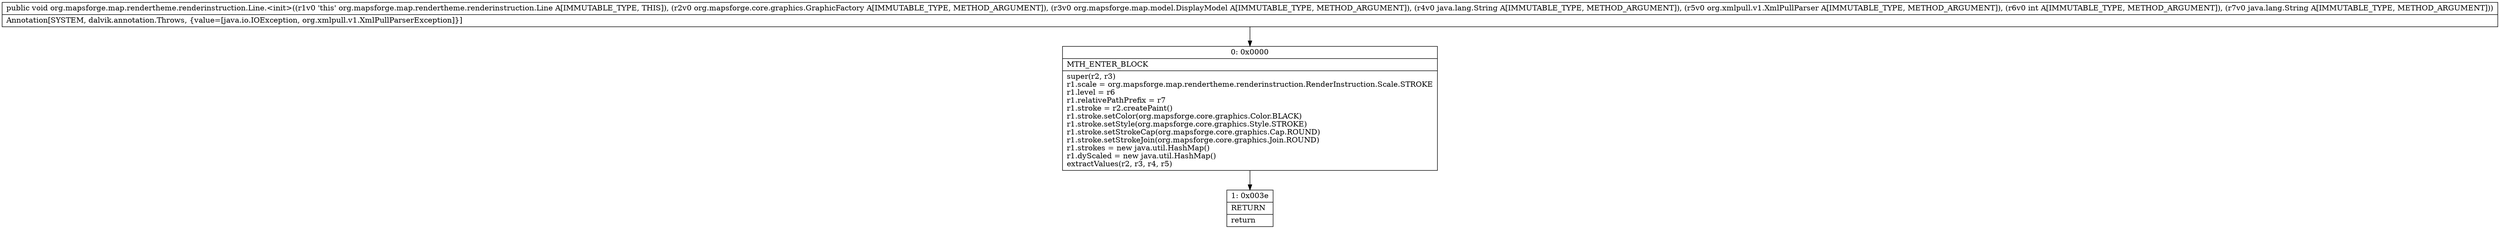 digraph "CFG fororg.mapsforge.map.rendertheme.renderinstruction.Line.\<init\>(Lorg\/mapsforge\/core\/graphics\/GraphicFactory;Lorg\/mapsforge\/map\/model\/DisplayModel;Ljava\/lang\/String;Lorg\/xmlpull\/v1\/XmlPullParser;ILjava\/lang\/String;)V" {
Node_0 [shape=record,label="{0\:\ 0x0000|MTH_ENTER_BLOCK\l|super(r2, r3)\lr1.scale = org.mapsforge.map.rendertheme.renderinstruction.RenderInstruction.Scale.STROKE\lr1.level = r6\lr1.relativePathPrefix = r7\lr1.stroke = r2.createPaint()\lr1.stroke.setColor(org.mapsforge.core.graphics.Color.BLACK)\lr1.stroke.setStyle(org.mapsforge.core.graphics.Style.STROKE)\lr1.stroke.setStrokeCap(org.mapsforge.core.graphics.Cap.ROUND)\lr1.stroke.setStrokeJoin(org.mapsforge.core.graphics.Join.ROUND)\lr1.strokes = new java.util.HashMap()\lr1.dyScaled = new java.util.HashMap()\lextractValues(r2, r3, r4, r5)\l}"];
Node_1 [shape=record,label="{1\:\ 0x003e|RETURN\l|return\l}"];
MethodNode[shape=record,label="{public void org.mapsforge.map.rendertheme.renderinstruction.Line.\<init\>((r1v0 'this' org.mapsforge.map.rendertheme.renderinstruction.Line A[IMMUTABLE_TYPE, THIS]), (r2v0 org.mapsforge.core.graphics.GraphicFactory A[IMMUTABLE_TYPE, METHOD_ARGUMENT]), (r3v0 org.mapsforge.map.model.DisplayModel A[IMMUTABLE_TYPE, METHOD_ARGUMENT]), (r4v0 java.lang.String A[IMMUTABLE_TYPE, METHOD_ARGUMENT]), (r5v0 org.xmlpull.v1.XmlPullParser A[IMMUTABLE_TYPE, METHOD_ARGUMENT]), (r6v0 int A[IMMUTABLE_TYPE, METHOD_ARGUMENT]), (r7v0 java.lang.String A[IMMUTABLE_TYPE, METHOD_ARGUMENT]))  | Annotation[SYSTEM, dalvik.annotation.Throws, \{value=[java.io.IOException, org.xmlpull.v1.XmlPullParserException]\}]\l}"];
MethodNode -> Node_0;
Node_0 -> Node_1;
}

